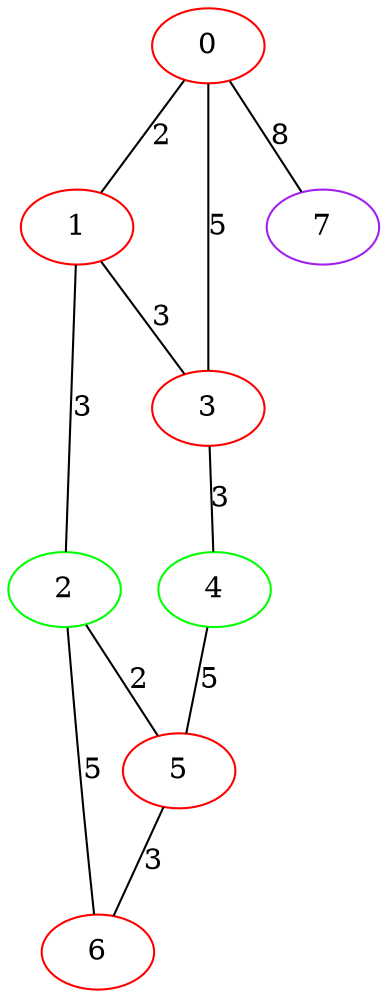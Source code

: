 graph "" {
0 [color=red, weight=1];
1 [color=red, weight=1];
2 [color=green, weight=2];
3 [color=red, weight=1];
4 [color=green, weight=2];
5 [color=red, weight=1];
6 [color=red, weight=1];
7 [color=purple, weight=4];
0 -- 1  [key=0, label=2];
0 -- 3  [key=0, label=5];
0 -- 7  [key=0, label=8];
1 -- 2  [key=0, label=3];
1 -- 3  [key=0, label=3];
2 -- 5  [key=0, label=2];
2 -- 6  [key=0, label=5];
3 -- 4  [key=0, label=3];
4 -- 5  [key=0, label=5];
5 -- 6  [key=0, label=3];
}
